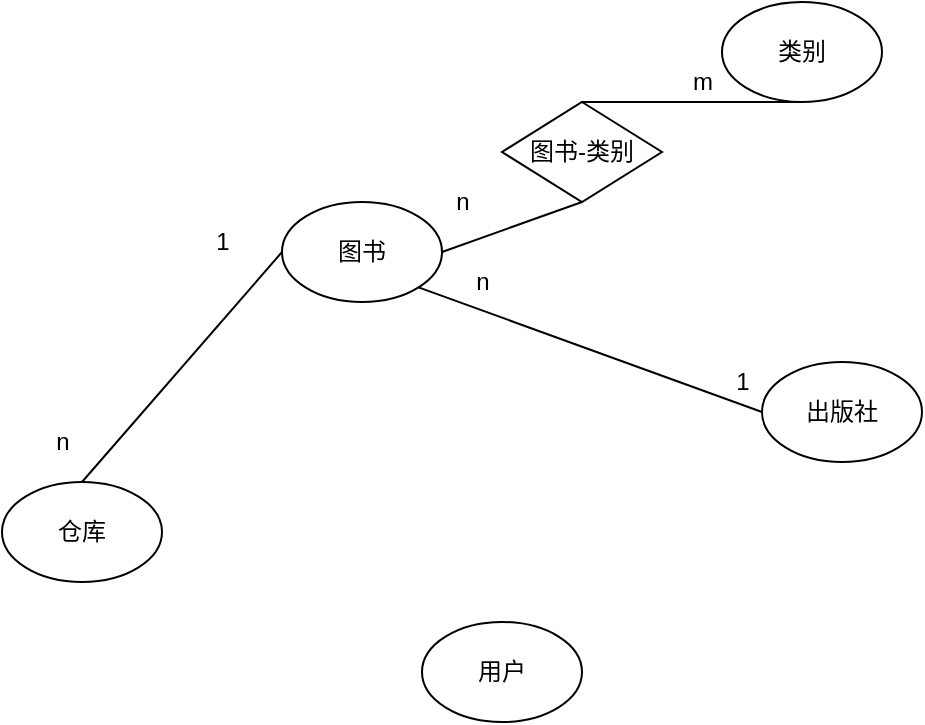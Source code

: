 <mxfile version="15.5.9" type="github">
  <diagram id="3eAsLjzqlqDwdx8x5miV" name="Page-1">
    <mxGraphModel dx="946" dy="614" grid="1" gridSize="10" guides="1" tooltips="1" connect="1" arrows="1" fold="1" page="0" pageScale="1" pageWidth="827" pageHeight="1169" math="0" shadow="0">
      <root>
        <mxCell id="0" />
        <mxCell id="1" parent="0" />
        <mxCell id="YPpCOBNlumDW3QSAHT6t-1" value="图书" style="ellipse;whiteSpace=wrap;html=1;labelBackgroundColor=none;labelBorderColor=none;" vertex="1" parent="1">
          <mxGeometry x="330" y="230" width="80" height="50" as="geometry" />
        </mxCell>
        <mxCell id="YPpCOBNlumDW3QSAHT6t-2" value="出版社" style="ellipse;whiteSpace=wrap;html=1;labelBackgroundColor=none;labelBorderColor=none;" vertex="1" parent="1">
          <mxGeometry x="570" y="310" width="80" height="50" as="geometry" />
        </mxCell>
        <mxCell id="YPpCOBNlumDW3QSAHT6t-3" value="类别" style="ellipse;whiteSpace=wrap;html=1;labelBackgroundColor=none;labelBorderColor=none;" vertex="1" parent="1">
          <mxGeometry x="550" y="130" width="80" height="50" as="geometry" />
        </mxCell>
        <mxCell id="YPpCOBNlumDW3QSAHT6t-4" value="用户" style="ellipse;whiteSpace=wrap;html=1;labelBackgroundColor=none;labelBorderColor=none;" vertex="1" parent="1">
          <mxGeometry x="400" y="440" width="80" height="50" as="geometry" />
        </mxCell>
        <mxCell id="YPpCOBNlumDW3QSAHT6t-5" value="仓库" style="ellipse;whiteSpace=wrap;html=1;labelBackgroundColor=none;labelBorderColor=none;" vertex="1" parent="1">
          <mxGeometry x="190" y="370" width="80" height="50" as="geometry" />
        </mxCell>
        <mxCell id="YPpCOBNlumDW3QSAHT6t-6" value="图书-类别" style="rhombus;whiteSpace=wrap;html=1;labelBackgroundColor=none;labelBorderColor=none;" vertex="1" parent="1">
          <mxGeometry x="440" y="180" width="80" height="50" as="geometry" />
        </mxCell>
        <mxCell id="YPpCOBNlumDW3QSAHT6t-7" value="" style="endArrow=none;html=1;rounded=0;exitX=1;exitY=0.5;exitDx=0;exitDy=0;entryX=0.5;entryY=1;entryDx=0;entryDy=0;" edge="1" parent="1" source="YPpCOBNlumDW3QSAHT6t-1" target="YPpCOBNlumDW3QSAHT6t-6">
          <mxGeometry width="50" height="50" relative="1" as="geometry">
            <mxPoint x="460" y="330" as="sourcePoint" />
            <mxPoint x="510" y="280" as="targetPoint" />
          </mxGeometry>
        </mxCell>
        <mxCell id="YPpCOBNlumDW3QSAHT6t-8" value="" style="endArrow=none;html=1;rounded=0;exitX=0.5;exitY=0;exitDx=0;exitDy=0;entryX=0.5;entryY=1;entryDx=0;entryDy=0;" edge="1" parent="1" source="YPpCOBNlumDW3QSAHT6t-6" target="YPpCOBNlumDW3QSAHT6t-3">
          <mxGeometry width="50" height="50" relative="1" as="geometry">
            <mxPoint x="460" y="330" as="sourcePoint" />
            <mxPoint x="580" y="200" as="targetPoint" />
          </mxGeometry>
        </mxCell>
        <mxCell id="YPpCOBNlumDW3QSAHT6t-9" value="n" style="text;html=1;align=center;verticalAlign=middle;resizable=0;points=[];autosize=1;strokeColor=none;fillColor=none;" vertex="1" parent="1">
          <mxGeometry x="410" y="220" width="20" height="20" as="geometry" />
        </mxCell>
        <mxCell id="YPpCOBNlumDW3QSAHT6t-10" value="m" style="text;html=1;align=center;verticalAlign=middle;resizable=0;points=[];autosize=1;strokeColor=none;fillColor=none;" vertex="1" parent="1">
          <mxGeometry x="525" y="160" width="30" height="20" as="geometry" />
        </mxCell>
        <mxCell id="YPpCOBNlumDW3QSAHT6t-11" value="" style="endArrow=none;html=1;rounded=0;exitX=0.5;exitY=0;exitDx=0;exitDy=0;entryX=0;entryY=0.5;entryDx=0;entryDy=0;" edge="1" parent="1" source="YPpCOBNlumDW3QSAHT6t-5" target="YPpCOBNlumDW3QSAHT6t-1">
          <mxGeometry width="50" height="50" relative="1" as="geometry">
            <mxPoint x="460" y="330" as="sourcePoint" />
            <mxPoint x="510" y="280" as="targetPoint" />
          </mxGeometry>
        </mxCell>
        <mxCell id="YPpCOBNlumDW3QSAHT6t-12" value="n" style="text;html=1;align=center;verticalAlign=middle;resizable=0;points=[];autosize=1;strokeColor=none;fillColor=none;" vertex="1" parent="1">
          <mxGeometry x="210" y="340" width="20" height="20" as="geometry" />
        </mxCell>
        <mxCell id="YPpCOBNlumDW3QSAHT6t-13" value="1" style="text;html=1;align=center;verticalAlign=middle;resizable=0;points=[];autosize=1;strokeColor=none;fillColor=none;" vertex="1" parent="1">
          <mxGeometry x="290" y="240" width="20" height="20" as="geometry" />
        </mxCell>
        <mxCell id="YPpCOBNlumDW3QSAHT6t-14" value="" style="endArrow=none;html=1;rounded=0;exitX=1;exitY=1;exitDx=0;exitDy=0;entryX=0;entryY=0.5;entryDx=0;entryDy=0;" edge="1" parent="1" source="YPpCOBNlumDW3QSAHT6t-1" target="YPpCOBNlumDW3QSAHT6t-2">
          <mxGeometry width="50" height="50" relative="1" as="geometry">
            <mxPoint x="480" y="330" as="sourcePoint" />
            <mxPoint x="530" y="280" as="targetPoint" />
          </mxGeometry>
        </mxCell>
        <mxCell id="YPpCOBNlumDW3QSAHT6t-15" value="n" style="text;html=1;align=center;verticalAlign=middle;resizable=0;points=[];autosize=1;strokeColor=none;fillColor=none;" vertex="1" parent="1">
          <mxGeometry x="420" y="260" width="20" height="20" as="geometry" />
        </mxCell>
        <mxCell id="YPpCOBNlumDW3QSAHT6t-16" value="1" style="text;html=1;align=center;verticalAlign=middle;resizable=0;points=[];autosize=1;strokeColor=none;fillColor=none;" vertex="1" parent="1">
          <mxGeometry x="550" y="310" width="20" height="20" as="geometry" />
        </mxCell>
      </root>
    </mxGraphModel>
  </diagram>
</mxfile>

